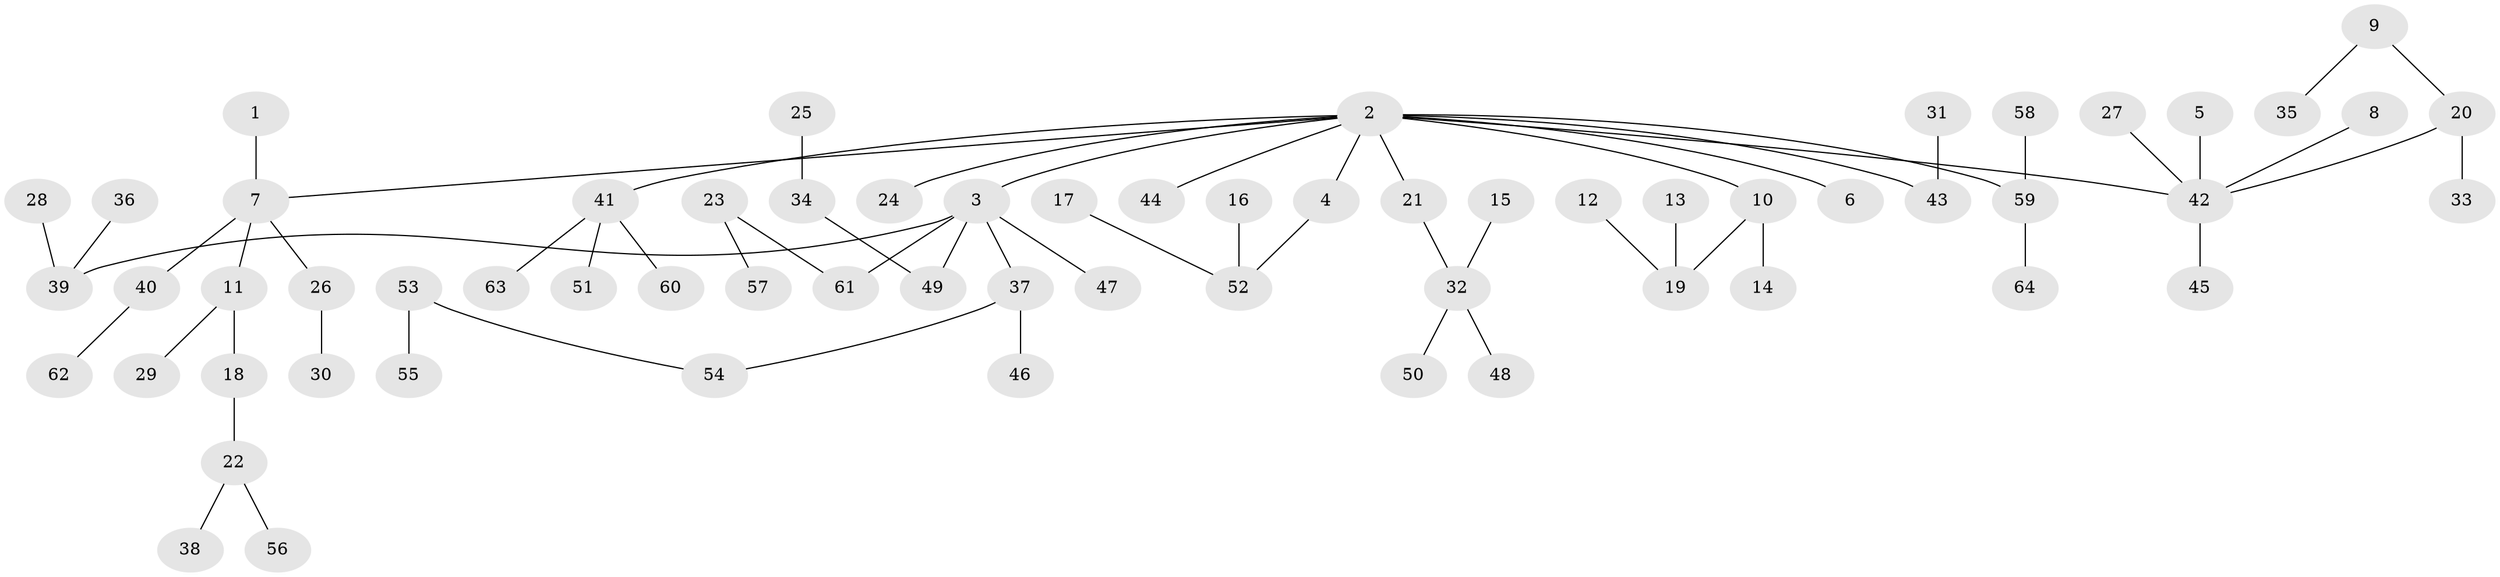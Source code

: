 // original degree distribution, {4: 0.0546875, 8: 0.0078125, 5: 0.0234375, 1: 0.4921875, 3: 0.1796875, 7: 0.0078125, 2: 0.2265625, 6: 0.0078125}
// Generated by graph-tools (version 1.1) at 2025/50/03/09/25 03:50:23]
// undirected, 64 vertices, 63 edges
graph export_dot {
graph [start="1"]
  node [color=gray90,style=filled];
  1;
  2;
  3;
  4;
  5;
  6;
  7;
  8;
  9;
  10;
  11;
  12;
  13;
  14;
  15;
  16;
  17;
  18;
  19;
  20;
  21;
  22;
  23;
  24;
  25;
  26;
  27;
  28;
  29;
  30;
  31;
  32;
  33;
  34;
  35;
  36;
  37;
  38;
  39;
  40;
  41;
  42;
  43;
  44;
  45;
  46;
  47;
  48;
  49;
  50;
  51;
  52;
  53;
  54;
  55;
  56;
  57;
  58;
  59;
  60;
  61;
  62;
  63;
  64;
  1 -- 7 [weight=1.0];
  2 -- 3 [weight=1.0];
  2 -- 4 [weight=1.0];
  2 -- 6 [weight=1.0];
  2 -- 7 [weight=1.0];
  2 -- 10 [weight=1.0];
  2 -- 21 [weight=1.0];
  2 -- 24 [weight=1.0];
  2 -- 41 [weight=1.0];
  2 -- 42 [weight=1.0];
  2 -- 43 [weight=1.0];
  2 -- 44 [weight=1.0];
  2 -- 59 [weight=1.0];
  3 -- 37 [weight=1.0];
  3 -- 39 [weight=1.0];
  3 -- 47 [weight=1.0];
  3 -- 49 [weight=1.0];
  3 -- 61 [weight=1.0];
  4 -- 52 [weight=1.0];
  5 -- 42 [weight=1.0];
  7 -- 11 [weight=1.0];
  7 -- 26 [weight=1.0];
  7 -- 40 [weight=1.0];
  8 -- 42 [weight=1.0];
  9 -- 20 [weight=1.0];
  9 -- 35 [weight=1.0];
  10 -- 14 [weight=1.0];
  10 -- 19 [weight=1.0];
  11 -- 18 [weight=1.0];
  11 -- 29 [weight=1.0];
  12 -- 19 [weight=1.0];
  13 -- 19 [weight=1.0];
  15 -- 32 [weight=1.0];
  16 -- 52 [weight=1.0];
  17 -- 52 [weight=1.0];
  18 -- 22 [weight=1.0];
  20 -- 33 [weight=1.0];
  20 -- 42 [weight=1.0];
  21 -- 32 [weight=1.0];
  22 -- 38 [weight=1.0];
  22 -- 56 [weight=1.0];
  23 -- 57 [weight=1.0];
  23 -- 61 [weight=1.0];
  25 -- 34 [weight=1.0];
  26 -- 30 [weight=1.0];
  27 -- 42 [weight=1.0];
  28 -- 39 [weight=1.0];
  31 -- 43 [weight=1.0];
  32 -- 48 [weight=1.0];
  32 -- 50 [weight=1.0];
  34 -- 49 [weight=1.0];
  36 -- 39 [weight=1.0];
  37 -- 46 [weight=1.0];
  37 -- 54 [weight=1.0];
  40 -- 62 [weight=1.0];
  41 -- 51 [weight=1.0];
  41 -- 60 [weight=1.0];
  41 -- 63 [weight=1.0];
  42 -- 45 [weight=1.0];
  53 -- 54 [weight=1.0];
  53 -- 55 [weight=1.0];
  58 -- 59 [weight=1.0];
  59 -- 64 [weight=1.0];
}
